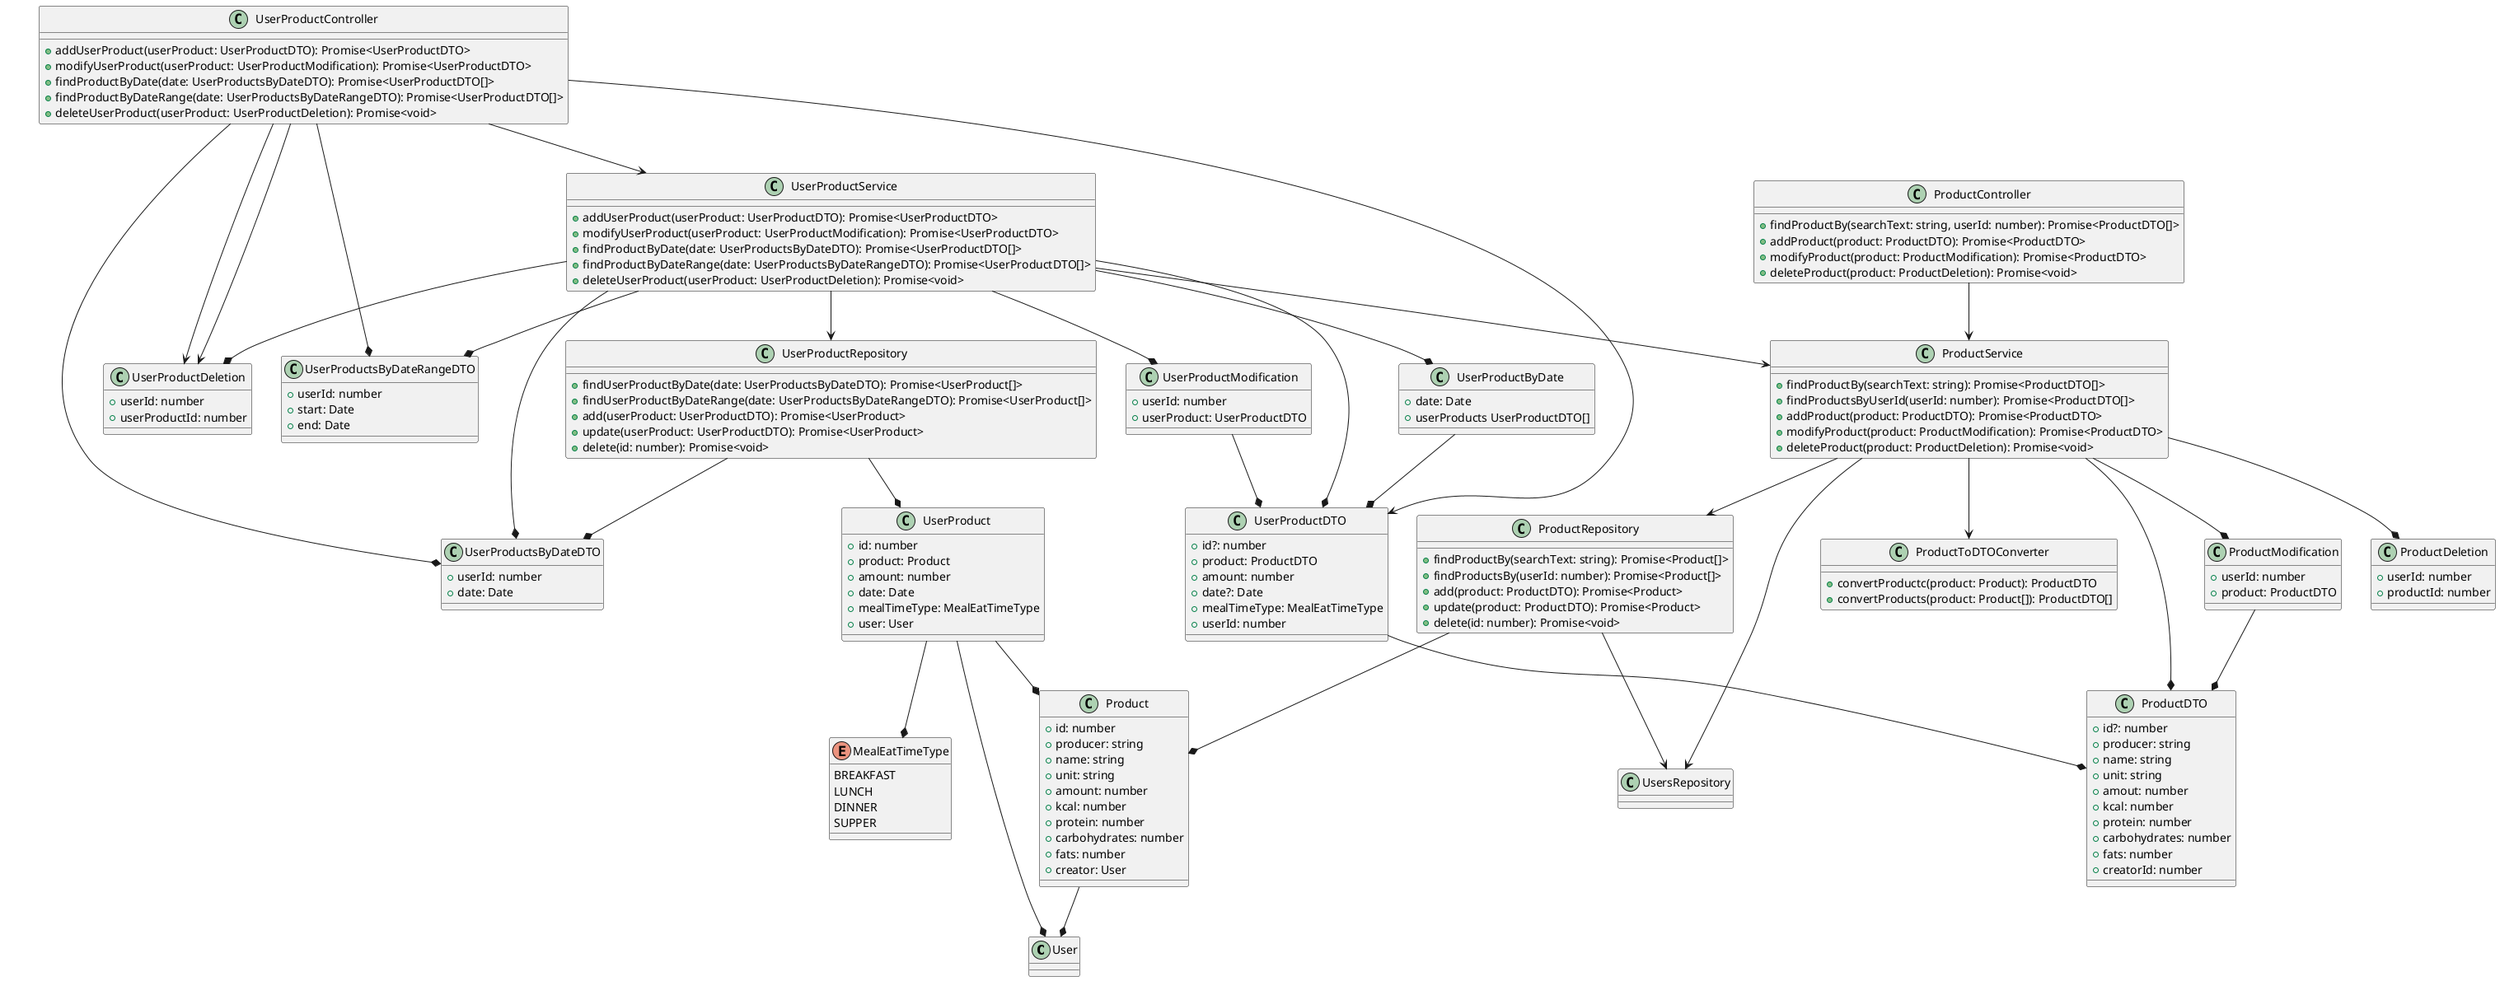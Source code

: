 @startuml

class User {
}


class ProductDTO {
    + id?: number
    + producer: string
    + name: string
    + unit: string
    + amout: number
    + kcal: number
    + protein: number
    + carbohydrates: number
    + fats: number
    + creatorId: number
}

class ProductModification {
    + userId: number
    + product: ProductDTO
}
ProductModification --* ProductDTO

class ProductDeletion {
    + userId: number
    + productId: number
}

class ProductController {
    + findProductBy(searchText: string, userId: number): Promise<ProductDTO[]>
    + addProduct(product: ProductDTO): Promise<ProductDTO>
    + modifyProduct(product: ProductModification): Promise<ProductDTO>
    + deleteProduct(product: ProductDeletion): Promise<void>
}
ProductController --> ProductService

class UsersRepository {
}

class ProductToDTOConverter {
    + convertProductc(product: Product): ProductDTO
    + convertProducts(product: Product[]): ProductDTO[]
}

class ProductService {
    + findProductBy(searchText: string): Promise<ProductDTO[]>
    + findProductsByUserId(userId: number): Promise<ProductDTO[]>
    + addProduct(product: ProductDTO): Promise<ProductDTO>
    + modifyProduct(product: ProductModification): Promise<ProductDTO>
    + deleteProduct(product: ProductDeletion): Promise<void>
}
ProductService --> ProductRepository
ProductService --> UsersRepository
ProductService --> ProductToDTOConverter
ProductService --* ProductDTO
ProductService --* ProductDeletion
ProductService --* ProductModification

class ProductRepository {
    + findProductBy(searchText: string): Promise<Product[]>
    + findProductsBy(userId: number): Promise<Product[]>
    + add(product: ProductDTO): Promise<Product>
    + update(product: ProductDTO): Promise<Product>
    + delete(id: number): Promise<void>
}
ProductRepository --* Product
ProductRepository --> UsersRepository

class Product {
    + id: number
    + producer: string
    + name: string
    + unit: string
    + amount: number
    + kcal: number
    + protein: number
    + carbohydrates: number
    + fats: number
    + creator: User
}
Product --* User

class UserProductModification {
    + userId: number
    + userProduct: UserProductDTO
}
UserProductModification --* UserProductDTO

class UserProductDeletion {
    + userId: number
    + userProductId: number
}

class UserProductsByDateDTO{
    + userId: number
    + date: Date
}

class UserProductsByDateRangeDTO{
    + userId: number
    + start: Date
    + end: Date
}

class UserProductByDate {
    + date: Date
    + userProducts UserProductDTO[]
}
UserProductByDate --* UserProductDTO

class UserProductDTO {
    + id?: number
    + product: ProductDTO
    + amount: number
    + date?: Date
    + mealTimeType: MealEatTimeType
    + userId: number
}
UserProductDTO --* ProductDTO

class UserProductController {
    + addUserProduct(userProduct: UserProductDTO): Promise<UserProductDTO>
    + modifyUserProduct(userProduct: UserProductModification): Promise<UserProductDTO>
    + findProductByDate(date: UserProductsByDateDTO): Promise<UserProductDTO[]>
    + findProductByDateRange(date: UserProductsByDateRangeDTO): Promise<UserProductDTO[]>
    + deleteUserProduct(userProduct: UserProductDeletion): Promise<void>
}
UserProductController --> UserProductService
UserProductController --> UserProductDTO
UserProductController --> UserProductDeletion
UserProductController --> UserProductDeletion
UserProductController --* UserProductsByDateDTO
UserProductController --* UserProductsByDateRangeDTO

class UserProductService {
    + addUserProduct(userProduct: UserProductDTO): Promise<UserProductDTO>
    + modifyUserProduct(userProduct: UserProductModification): Promise<UserProductDTO>
    + findProductByDate(date: UserProductsByDateDTO): Promise<UserProductDTO[]>
    + findProductByDateRange(date: UserProductsByDateRangeDTO): Promise<UserProductDTO[]>
    + deleteUserProduct(userProduct: UserProductDeletion): Promise<void>
}
UserProductService --> UserProductRepository
UserProductService --> ProductService
UserProductService --* UserProductDTO
UserProductService --* UserProductDeletion
UserProductService --* UserProductModification
UserProductService --* UserProductByDate
UserProductService --* UserProductsByDateDTO
UserProductService --* UserProductsByDateRangeDTO

class UserProductRepository {
    + findUserProductByDate(date: UserProductsByDateDTO): Promise<UserProduct[]>
    + findUserProductByDateRange(date: UserProductsByDateRangeDTO): Promise<UserProduct[]>
    + add(userProduct: UserProductDTO): Promise<UserProduct>
    + update(userProduct: UserProductDTO): Promise<UserProduct>
    + delete(id: number): Promise<void>
}
UserProductRepository --* UserProduct
UserProductRepository --* UserProductsByDateDTO

enum MealEatTimeType {
    BREAKFAST
    LUNCH
    DINNER
    SUPPER
}

class UserProduct {
    + id: number
    + product: Product
    + amount: number
    + date: Date
    + mealTimeType: MealEatTimeType
    + user: User
}
UserProduct --* User
UserProduct --* Product
UserProduct --* MealEatTimeType

@enduml